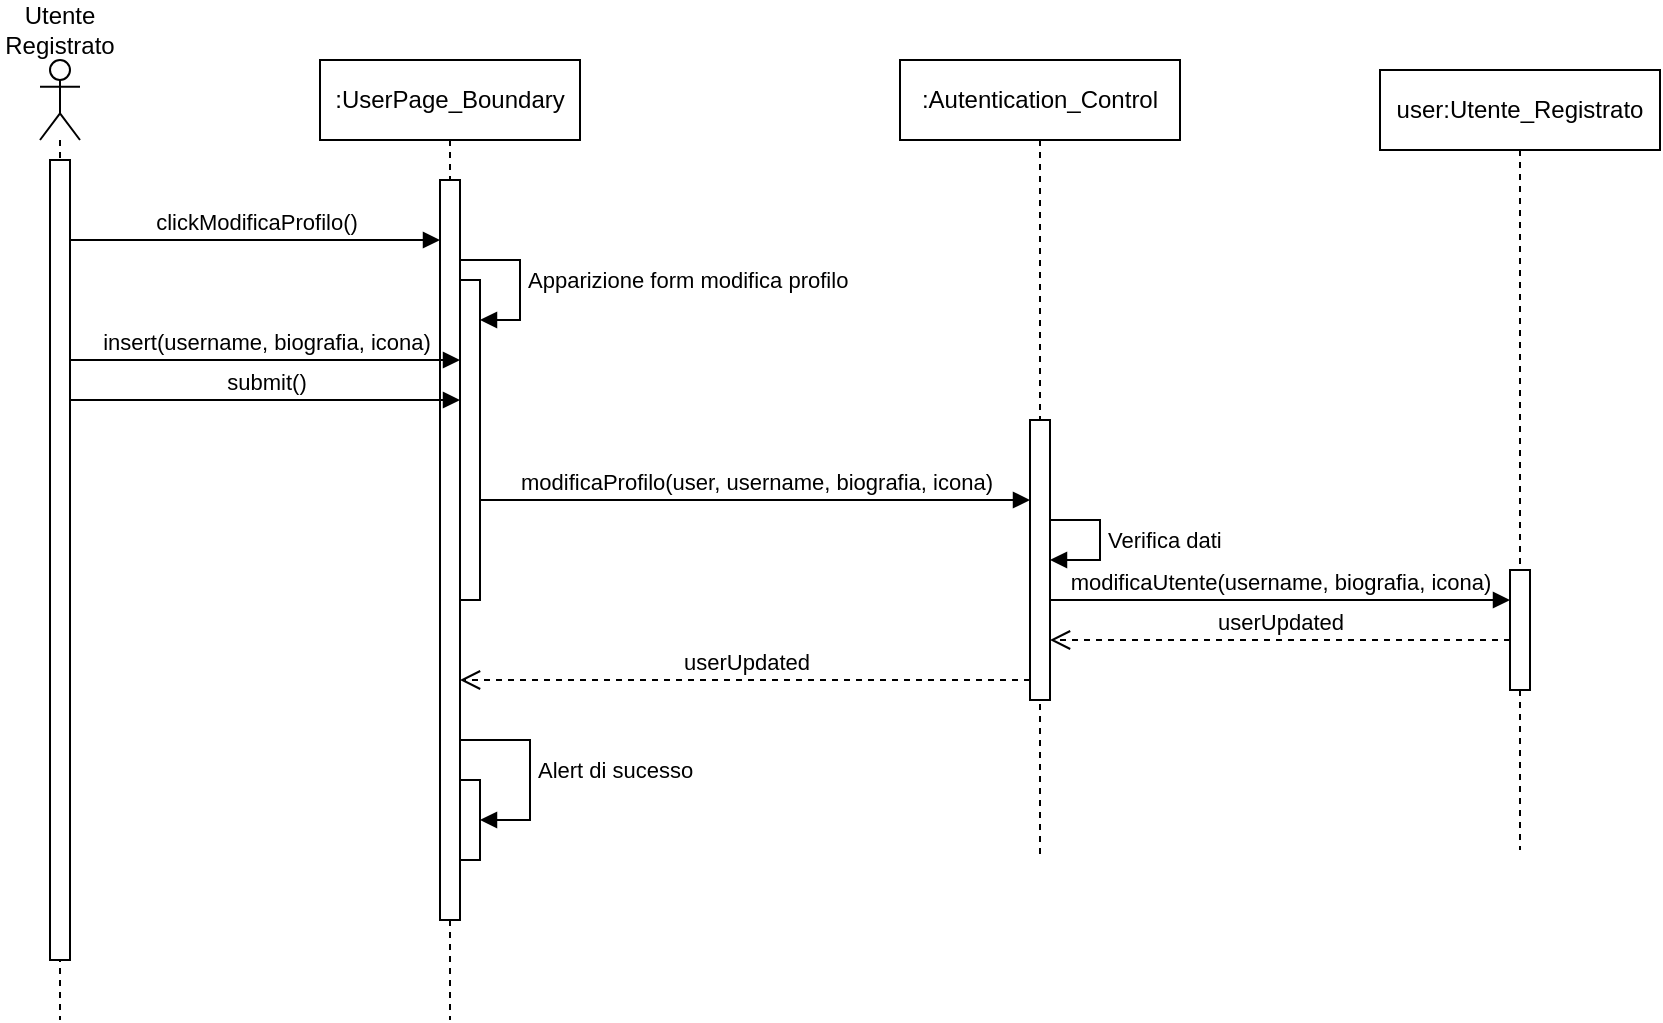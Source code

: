 <mxfile version="25.0.2">
  <diagram name="Page-1" id="2YBvvXClWsGukQMizWep">
    <mxGraphModel dx="985" dy="487" grid="1" gridSize="10" guides="1" tooltips="1" connect="1" arrows="1" fold="1" page="1" pageScale="1" pageWidth="850" pageHeight="1100" math="0" shadow="0">
      <root>
        <mxCell id="0" />
        <mxCell id="1" parent="0" />
        <mxCell id="qfSDJfFJw1HCMtkSJRga-1" value="" style="shape=umlLifeline;perimeter=lifelinePerimeter;whiteSpace=wrap;html=1;container=1;dropTarget=0;collapsible=0;recursiveResize=0;outlineConnect=0;portConstraint=eastwest;newEdgeStyle={&quot;curved&quot;:0,&quot;rounded&quot;:0};participant=umlActor;" vertex="1" parent="1">
          <mxGeometry x="20" y="40" width="20" height="480" as="geometry" />
        </mxCell>
        <mxCell id="qfSDJfFJw1HCMtkSJRga-2" value="" style="html=1;points=[[0,0,0,0,5],[0,1,0,0,-5],[1,0,0,0,5],[1,1,0,0,-5]];perimeter=orthogonalPerimeter;outlineConnect=0;targetShapes=umlLifeline;portConstraint=eastwest;newEdgeStyle={&quot;curved&quot;:0,&quot;rounded&quot;:0};" vertex="1" parent="qfSDJfFJw1HCMtkSJRga-1">
          <mxGeometry x="5" y="50" width="10" height="400" as="geometry" />
        </mxCell>
        <mxCell id="qfSDJfFJw1HCMtkSJRga-3" value=":UserPage_Boundary" style="shape=umlLifeline;perimeter=lifelinePerimeter;whiteSpace=wrap;html=1;container=1;dropTarget=0;collapsible=0;recursiveResize=0;outlineConnect=0;portConstraint=eastwest;newEdgeStyle={&quot;curved&quot;:0,&quot;rounded&quot;:0};" vertex="1" parent="1">
          <mxGeometry x="160" y="40" width="130" height="480" as="geometry" />
        </mxCell>
        <mxCell id="qfSDJfFJw1HCMtkSJRga-4" value="" style="html=1;points=[[0,0,0,0,5],[0,1,0,0,-5],[1,0,0,0,5],[1,1,0,0,-5]];perimeter=orthogonalPerimeter;outlineConnect=0;targetShapes=umlLifeline;portConstraint=eastwest;newEdgeStyle={&quot;curved&quot;:0,&quot;rounded&quot;:0};" vertex="1" parent="qfSDJfFJw1HCMtkSJRga-3">
          <mxGeometry x="60" y="60" width="10" height="370" as="geometry" />
        </mxCell>
        <mxCell id="qfSDJfFJw1HCMtkSJRga-5" value="" style="html=1;points=[[0,0,0,0,5],[0,1,0,0,-5],[1,0,0,0,5],[1,1,0,0,-5]];perimeter=orthogonalPerimeter;outlineConnect=0;targetShapes=umlLifeline;portConstraint=eastwest;newEdgeStyle={&quot;curved&quot;:0,&quot;rounded&quot;:0};" vertex="1" parent="qfSDJfFJw1HCMtkSJRga-3">
          <mxGeometry x="70" y="110" width="10" height="160" as="geometry" />
        </mxCell>
        <mxCell id="qfSDJfFJw1HCMtkSJRga-6" value="Apparizione form modifica profilo" style="html=1;align=left;spacingLeft=2;endArrow=block;rounded=0;edgeStyle=orthogonalEdgeStyle;curved=0;rounded=0;" edge="1" parent="qfSDJfFJw1HCMtkSJRga-3" source="qfSDJfFJw1HCMtkSJRga-4" target="qfSDJfFJw1HCMtkSJRga-5">
          <mxGeometry relative="1" as="geometry">
            <mxPoint x="210" y="130" as="sourcePoint" />
            <Array as="points">
              <mxPoint x="100" y="100" />
              <mxPoint x="100" y="130" />
            </Array>
          </mxGeometry>
        </mxCell>
        <mxCell id="qfSDJfFJw1HCMtkSJRga-7" value="" style="html=1;points=[[0,0,0,0,5],[0,1,0,0,-5],[1,0,0,0,5],[1,1,0,0,-5]];perimeter=orthogonalPerimeter;outlineConnect=0;targetShapes=umlLifeline;portConstraint=eastwest;newEdgeStyle={&quot;curved&quot;:0,&quot;rounded&quot;:0};" vertex="1" parent="qfSDJfFJw1HCMtkSJRga-3">
          <mxGeometry x="70" y="360" width="10" height="40" as="geometry" />
        </mxCell>
        <mxCell id="qfSDJfFJw1HCMtkSJRga-8" value="Alert di sucesso" style="html=1;align=left;spacingLeft=2;endArrow=block;rounded=0;edgeStyle=orthogonalEdgeStyle;curved=0;rounded=0;" edge="1" parent="qfSDJfFJw1HCMtkSJRga-3" source="qfSDJfFJw1HCMtkSJRga-4" target="qfSDJfFJw1HCMtkSJRga-7">
          <mxGeometry relative="1" as="geometry">
            <mxPoint x="75" y="340" as="sourcePoint" />
            <Array as="points">
              <mxPoint x="105" y="340" />
              <mxPoint x="105" y="380" />
            </Array>
          </mxGeometry>
        </mxCell>
        <mxCell id="qfSDJfFJw1HCMtkSJRga-9" value="Utente Registrato" style="text;html=1;align=center;verticalAlign=middle;whiteSpace=wrap;rounded=0;" vertex="1" parent="1">
          <mxGeometry y="10" width="60" height="30" as="geometry" />
        </mxCell>
        <mxCell id="qfSDJfFJw1HCMtkSJRga-10" value="clickModificaProfilo()" style="html=1;verticalAlign=bottom;endArrow=block;curved=0;rounded=0;" edge="1" parent="1" target="qfSDJfFJw1HCMtkSJRga-4" source="qfSDJfFJw1HCMtkSJRga-2">
          <mxGeometry width="80" relative="1" as="geometry">
            <mxPoint x="55" y="120" as="sourcePoint" />
            <mxPoint x="160" y="120" as="targetPoint" />
            <Array as="points">
              <mxPoint x="80" y="130" />
            </Array>
          </mxGeometry>
        </mxCell>
        <mxCell id="qfSDJfFJw1HCMtkSJRga-11" value="insert(username, biografia, icona)" style="html=1;verticalAlign=bottom;endArrow=block;curved=0;rounded=0;" edge="1" parent="1" source="qfSDJfFJw1HCMtkSJRga-2">
          <mxGeometry width="80" relative="1" as="geometry">
            <mxPoint x="55" y="190" as="sourcePoint" />
            <mxPoint x="230" y="190" as="targetPoint" />
          </mxGeometry>
        </mxCell>
        <mxCell id="qfSDJfFJw1HCMtkSJRga-12" value="submit()" style="html=1;verticalAlign=bottom;endArrow=block;curved=0;rounded=0;" edge="1" parent="1" source="qfSDJfFJw1HCMtkSJRga-2">
          <mxGeometry width="80" relative="1" as="geometry">
            <mxPoint x="55" y="210" as="sourcePoint" />
            <mxPoint x="230" y="210" as="targetPoint" />
          </mxGeometry>
        </mxCell>
        <mxCell id="qfSDJfFJw1HCMtkSJRga-13" value=":Autentication_Control" style="shape=umlLifeline;perimeter=lifelinePerimeter;whiteSpace=wrap;html=1;container=1;dropTarget=0;collapsible=0;recursiveResize=0;outlineConnect=0;portConstraint=eastwest;newEdgeStyle={&quot;curved&quot;:0,&quot;rounded&quot;:0};" vertex="1" parent="1">
          <mxGeometry x="450" y="40" width="140" height="400" as="geometry" />
        </mxCell>
        <mxCell id="qfSDJfFJw1HCMtkSJRga-14" value="" style="html=1;points=[[0,0,0,0,5],[0,1,0,0,-5],[1,0,0,0,5],[1,1,0,0,-5]];perimeter=orthogonalPerimeter;outlineConnect=0;targetShapes=umlLifeline;portConstraint=eastwest;newEdgeStyle={&quot;curved&quot;:0,&quot;rounded&quot;:0};" vertex="1" parent="qfSDJfFJw1HCMtkSJRga-13">
          <mxGeometry x="65" y="180" width="10" height="140" as="geometry" />
        </mxCell>
        <mxCell id="qfSDJfFJw1HCMtkSJRga-15" value="Verifica dati" style="html=1;align=left;spacingLeft=2;endArrow=block;rounded=0;edgeStyle=orthogonalEdgeStyle;curved=0;rounded=0;" edge="1" parent="qfSDJfFJw1HCMtkSJRga-13" source="qfSDJfFJw1HCMtkSJRga-14" target="qfSDJfFJw1HCMtkSJRga-14">
          <mxGeometry relative="1" as="geometry">
            <mxPoint x="80" y="229.98" as="sourcePoint" />
            <Array as="points">
              <mxPoint x="100" y="230" />
              <mxPoint x="100" y="250" />
            </Array>
            <mxPoint x="80" y="249.98" as="targetPoint" />
          </mxGeometry>
        </mxCell>
        <mxCell id="qfSDJfFJw1HCMtkSJRga-16" value="modificaProfilo(user, username, biografia, icona)" style="html=1;verticalAlign=bottom;endArrow=block;curved=0;rounded=0;" edge="1" parent="1">
          <mxGeometry width="80" relative="1" as="geometry">
            <mxPoint x="240" y="260" as="sourcePoint" />
            <mxPoint x="515" y="260" as="targetPoint" />
          </mxGeometry>
        </mxCell>
        <mxCell id="qfSDJfFJw1HCMtkSJRga-17" value="user:Utente_Registrato" style="shape=umlLifeline;perimeter=lifelinePerimeter;whiteSpace=wrap;html=1;container=1;dropTarget=0;collapsible=0;recursiveResize=0;outlineConnect=0;portConstraint=eastwest;newEdgeStyle={&quot;curved&quot;:0,&quot;rounded&quot;:0};" vertex="1" parent="1">
          <mxGeometry x="690" y="45" width="140" height="390" as="geometry" />
        </mxCell>
        <mxCell id="qfSDJfFJw1HCMtkSJRga-18" value="" style="html=1;points=[[0,0,0,0,5],[0,1,0,0,-5],[1,0,0,0,5],[1,1,0,0,-5]];perimeter=orthogonalPerimeter;outlineConnect=0;targetShapes=umlLifeline;portConstraint=eastwest;newEdgeStyle={&quot;curved&quot;:0,&quot;rounded&quot;:0};" vertex="1" parent="qfSDJfFJw1HCMtkSJRga-17">
          <mxGeometry x="65" y="250" width="10" height="60" as="geometry" />
        </mxCell>
        <mxCell id="qfSDJfFJw1HCMtkSJRga-19" value="modificaUtente(username, biografia, icona)" style="html=1;verticalAlign=bottom;endArrow=block;curved=0;rounded=0;" edge="1" parent="1" target="qfSDJfFJw1HCMtkSJRga-18">
          <mxGeometry width="80" relative="1" as="geometry">
            <mxPoint x="525" y="310" as="sourcePoint" />
            <mxPoint x="705" y="310" as="targetPoint" />
          </mxGeometry>
        </mxCell>
        <mxCell id="qfSDJfFJw1HCMtkSJRga-20" value="userUpdated" style="html=1;verticalAlign=bottom;endArrow=open;dashed=1;endSize=8;curved=0;rounded=0;" edge="1" parent="1" source="qfSDJfFJw1HCMtkSJRga-18">
          <mxGeometry relative="1" as="geometry">
            <mxPoint x="705" y="330" as="sourcePoint" />
            <mxPoint x="525" y="330" as="targetPoint" />
          </mxGeometry>
        </mxCell>
        <mxCell id="qfSDJfFJw1HCMtkSJRga-21" value="userUpdated" style="html=1;verticalAlign=bottom;endArrow=open;dashed=1;endSize=8;curved=0;rounded=0;" edge="1" parent="1">
          <mxGeometry relative="1" as="geometry">
            <mxPoint x="515" y="350" as="sourcePoint" />
            <mxPoint x="230" y="350" as="targetPoint" />
          </mxGeometry>
        </mxCell>
      </root>
    </mxGraphModel>
  </diagram>
</mxfile>
